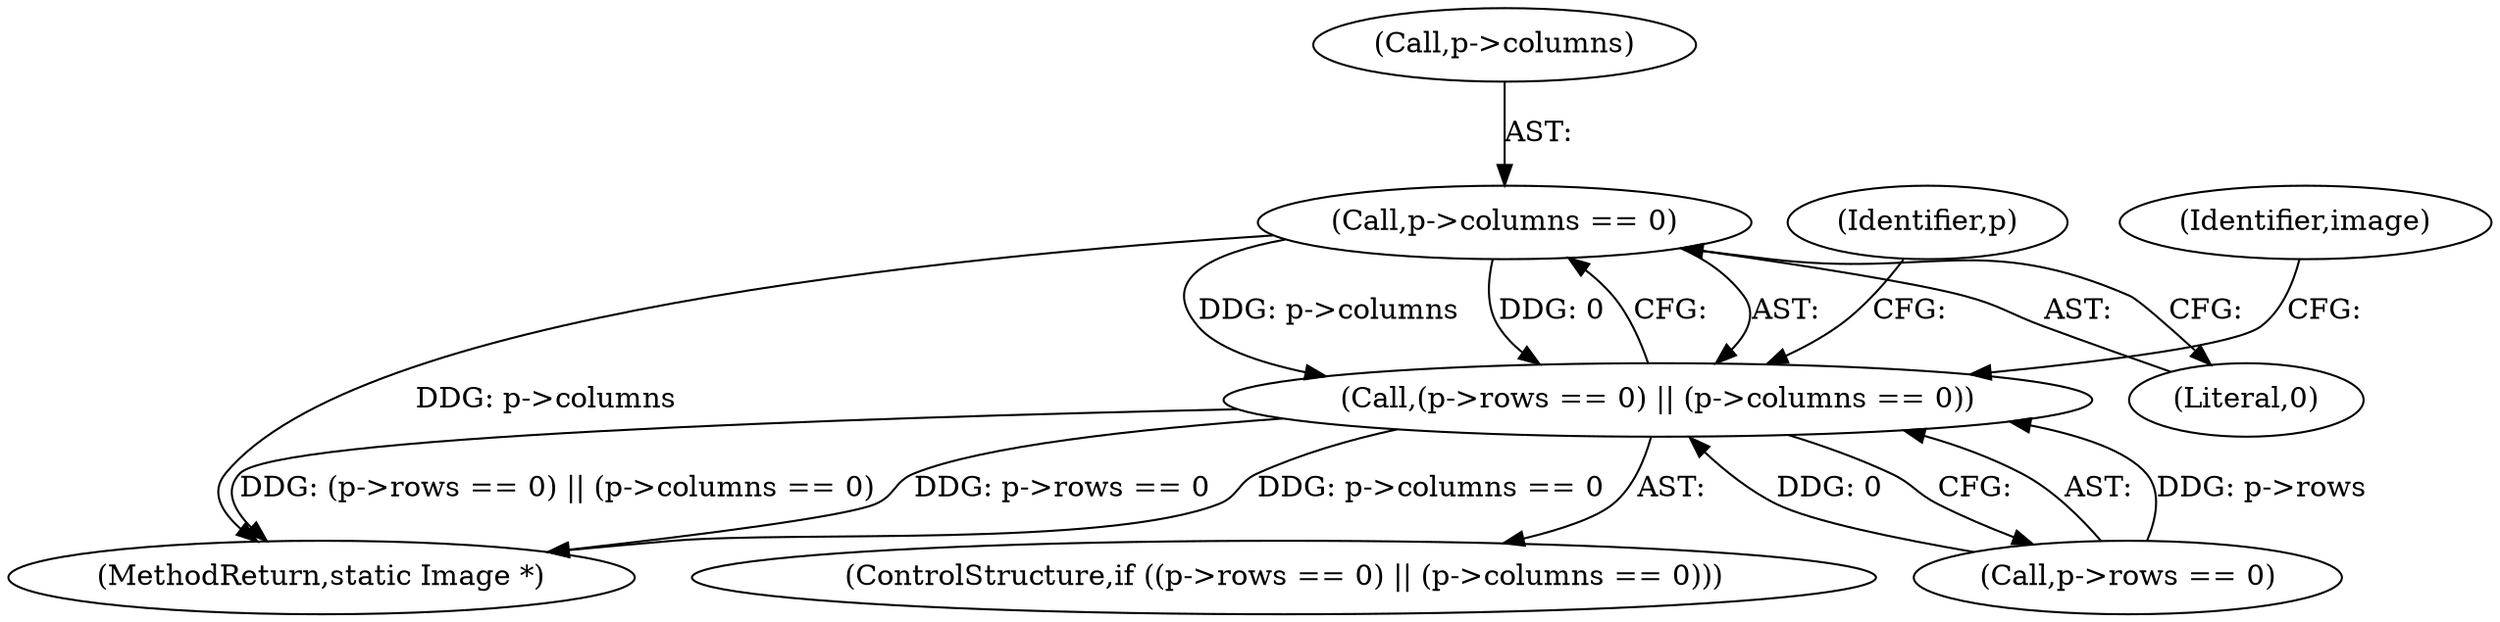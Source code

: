 digraph "0_ImageMagick_8985ed08f01d465ee65ab5a106186b3868b6f601@pointer" {
"1001778" [label="(Call,p->columns == 0)"];
"1001772" [label="(Call,(p->rows == 0) || (p->columns == 0))"];
"1001771" [label="(ControlStructure,if ((p->rows == 0) || (p->columns == 0)))"];
"1001785" [label="(Identifier,p)"];
"1001778" [label="(Call,p->columns == 0)"];
"1001779" [label="(Call,p->columns)"];
"1001869" [label="(MethodReturn,static Image *)"];
"1001772" [label="(Call,(p->rows == 0) || (p->columns == 0))"];
"1001773" [label="(Call,p->rows == 0)"];
"1001782" [label="(Literal,0)"];
"1001795" [label="(Identifier,image)"];
"1001778" -> "1001772"  [label="AST: "];
"1001778" -> "1001782"  [label="CFG: "];
"1001779" -> "1001778"  [label="AST: "];
"1001782" -> "1001778"  [label="AST: "];
"1001772" -> "1001778"  [label="CFG: "];
"1001778" -> "1001869"  [label="DDG: p->columns"];
"1001778" -> "1001772"  [label="DDG: p->columns"];
"1001778" -> "1001772"  [label="DDG: 0"];
"1001772" -> "1001771"  [label="AST: "];
"1001772" -> "1001773"  [label="CFG: "];
"1001773" -> "1001772"  [label="AST: "];
"1001785" -> "1001772"  [label="CFG: "];
"1001795" -> "1001772"  [label="CFG: "];
"1001772" -> "1001869"  [label="DDG: p->columns == 0"];
"1001772" -> "1001869"  [label="DDG: (p->rows == 0) || (p->columns == 0)"];
"1001772" -> "1001869"  [label="DDG: p->rows == 0"];
"1001773" -> "1001772"  [label="DDG: p->rows"];
"1001773" -> "1001772"  [label="DDG: 0"];
}
